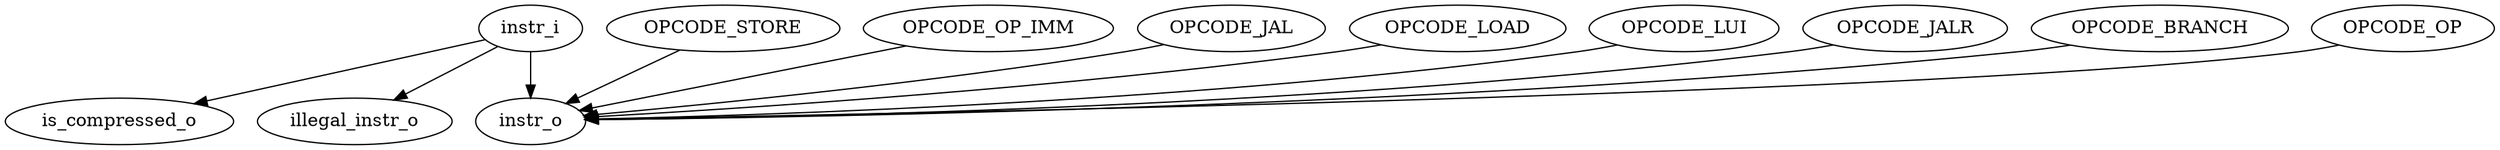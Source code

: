 strict digraph "" {
	instr_i -> is_compressed_o	 [weight=1.0];
	instr_i -> instr_o	 [weight=167.0];
	instr_i -> illegal_instr_o	 [weight=43.0];
	OPCODE_STORE -> instr_o	 [weight=2.0];
	OPCODE_OP_IMM -> instr_o	 [weight=7.0];
	OPCODE_JAL -> instr_o	 [weight=1.0];
	OPCODE_LOAD -> instr_o	 [weight=2.0];
	OPCODE_LUI -> instr_o	 [weight=1.0];
	OPCODE_JALR -> instr_o	 [weight=2.0];
	OPCODE_BRANCH -> instr_o	 [weight=1.0];
	OPCODE_OP -> instr_o	 [weight=6.0];
}
